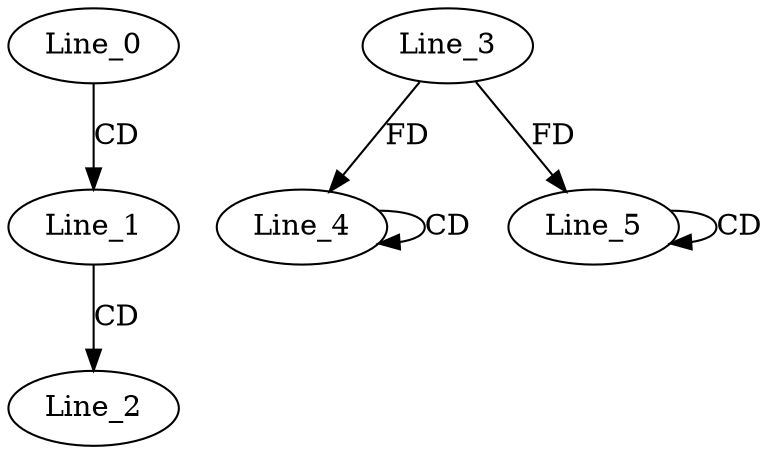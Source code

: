 digraph G {
  Line_0;
  Line_1;
  Line_2;
  Line_4;
  Line_4;
  Line_3;
  Line_4;
  Line_5;
  Line_5;
  Line_5;
  Line_0 -> Line_1 [ label="CD" ];
  Line_1 -> Line_2 [ label="CD" ];
  Line_4 -> Line_4 [ label="CD" ];
  Line_3 -> Line_4 [ label="FD" ];
  Line_5 -> Line_5 [ label="CD" ];
  Line_3 -> Line_5 [ label="FD" ];
}
